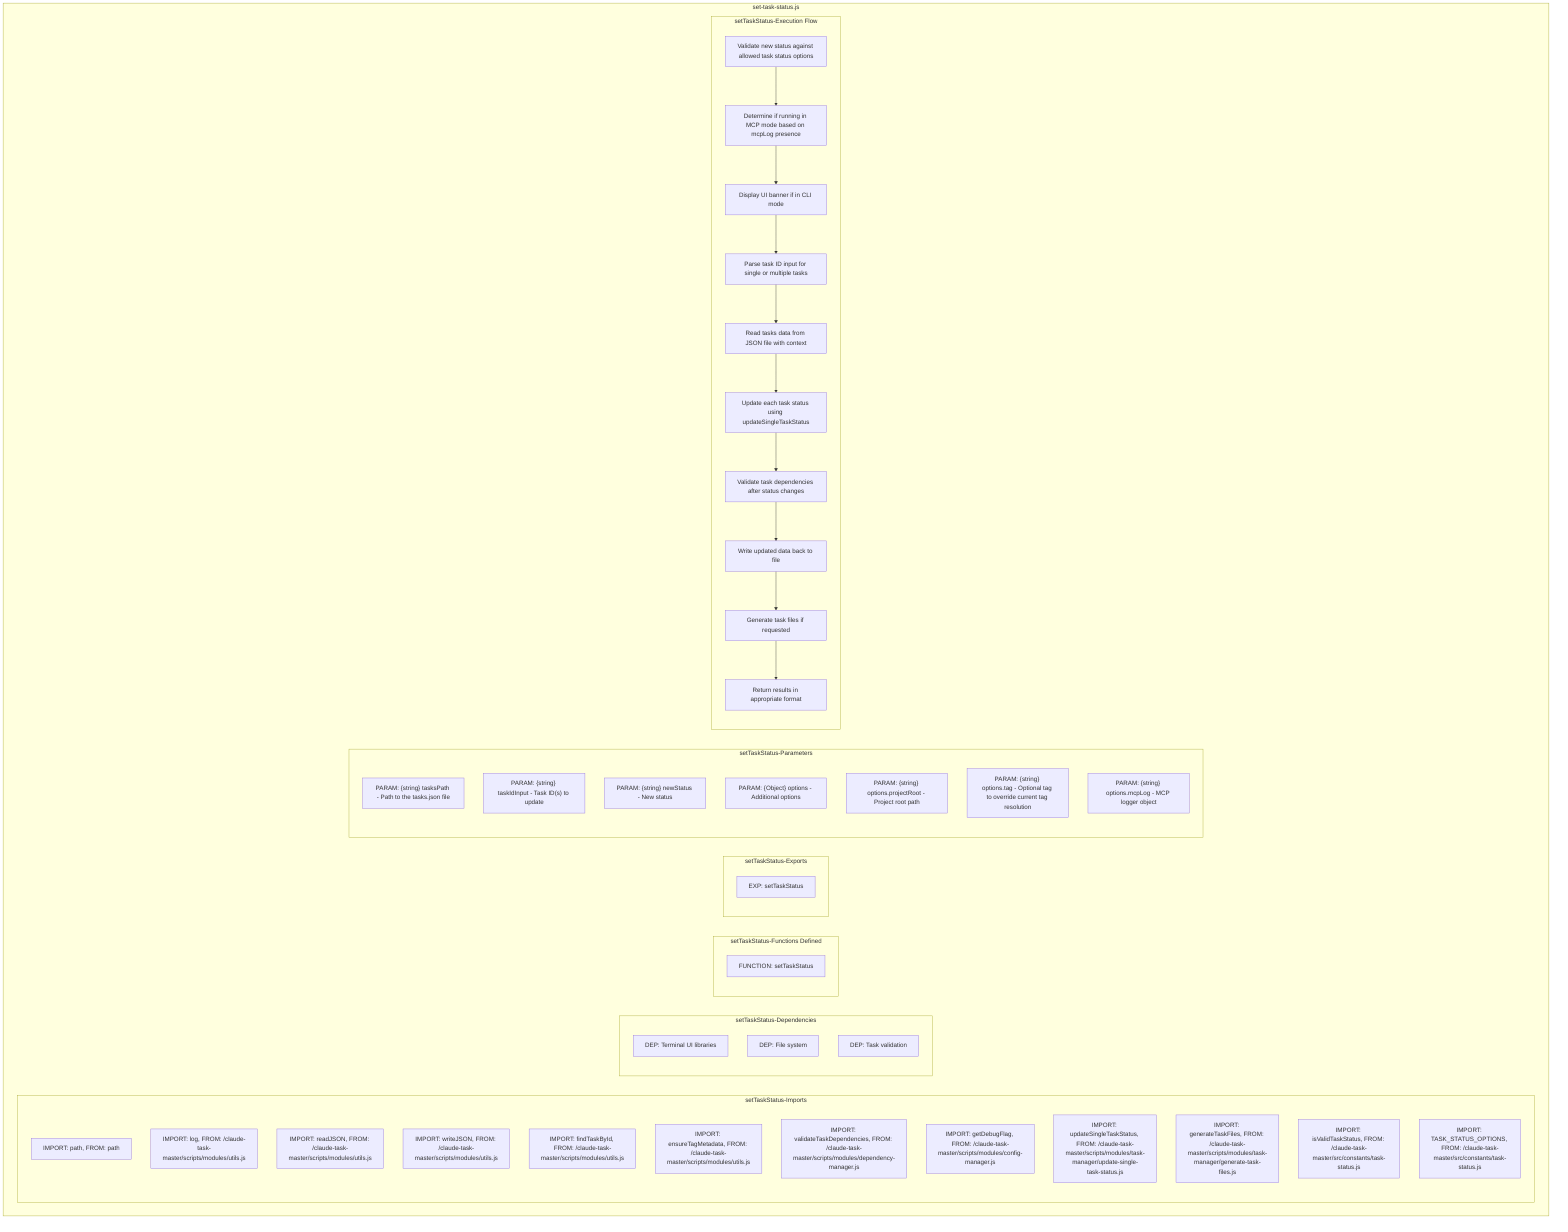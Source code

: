 flowchart TB
    subgraph setTaskStatus-Imports["setTaskStatus-Imports"]
        I1["IMPORT: path, FROM: path"]
        I4["IMPORT: log, FROM: /claude-task-master/scripts/modules/utils.js"]
        I5["IMPORT: readJSON, FROM: /claude-task-master/scripts/modules/utils.js"]
        I6["IMPORT: writeJSON, FROM: /claude-task-master/scripts/modules/utils.js"]
        I7["IMPORT: findTaskById, FROM: /claude-task-master/scripts/modules/utils.js"]
        I8["IMPORT: ensureTagMetadata, FROM: /claude-task-master/scripts/modules/utils.js"]
        I10["IMPORT: validateTaskDependencies, FROM: /claude-task-master/scripts/modules/dependency-manager.js"]
        I11["IMPORT: getDebugFlag, FROM: /claude-task-master/scripts/modules/config-manager.js"]
        I12["IMPORT: updateSingleTaskStatus, FROM: /claude-task-master/scripts/modules/task-manager/update-single-task-status.js"]
        I13["IMPORT: generateTaskFiles, FROM: /claude-task-master/scripts/modules/task-manager/generate-task-files.js"]
        I14["IMPORT: isValidTaskStatus, FROM: /claude-task-master/src/constants/task-status.js"]
        I15["IMPORT: TASK_STATUS_OPTIONS, FROM: /claude-task-master/src/constants/task-status.js"]
    end
    subgraph setTaskStatus-Dependencies["setTaskStatus-Dependencies"]
        D1["DEP: Terminal UI libraries"]
        D2["DEP: File system"]
        D3["DEP: Task validation"]
    end
    subgraph setTaskStatus-FunctionsDefined["setTaskStatus-Functions Defined"]
        FU1["FUNCTION: setTaskStatus"]
    end
    subgraph setTaskStatus-Exports["setTaskStatus-Exports"]
        E1["EXP: setTaskStatus"]
    end
    subgraph setTaskStatus-Parameters["setTaskStatus-Parameters"]
        P1["PARAM: {string} tasksPath - Path to the tasks.json file"]
        P2["PARAM: {string} taskIdInput - Task ID(s) to update"]
        P3["PARAM: {string} newStatus - New status"]
        P4["PARAM: {Object} options - Additional options"]
        P5["PARAM: {string} options.projectRoot - Project root path"]
        P6["PARAM: {string} options.tag - Optional tag to override current tag resolution"]
        P7["PARAM: {string} options.mcpLog - MCP logger object"]
    end
    subgraph setTaskStatus-ExecutionFlow["setTaskStatus-Execution Flow"]
        FL1["Validate new status against allowed task status options"]
        FL2["Determine if running in MCP mode based on mcpLog presence"]
        FL3["Display UI banner if in CLI mode"]
        FL4["Parse task ID input for single or multiple tasks"]
        FL5["Read tasks data from JSON file with context"]
        FL6["Update each task status using updateSingleTaskStatus"]
        FL7["Validate task dependencies after status changes"]
        FL8["Write updated data back to file"]
        FL9["Generate task files if requested"]
        FL10["Return results in appropriate format"]
    end
    subgraph setTaskStatus["set-task-status.js"]
        setTaskStatus-Imports
        setTaskStatus-Dependencies
        setTaskStatus-FunctionsDefined
        setTaskStatus-Exports
        setTaskStatus-Parameters
        setTaskStatus-ExecutionFlow
    end
    FL1 --> FL2
    FL2 --> FL3
    FL3 --> FL4
    FL4 --> FL5
    FL5 --> FL6
    FL6 --> FL7
    FL7 --> FL8
    FL8 --> FL9
    FL9 --> FL10